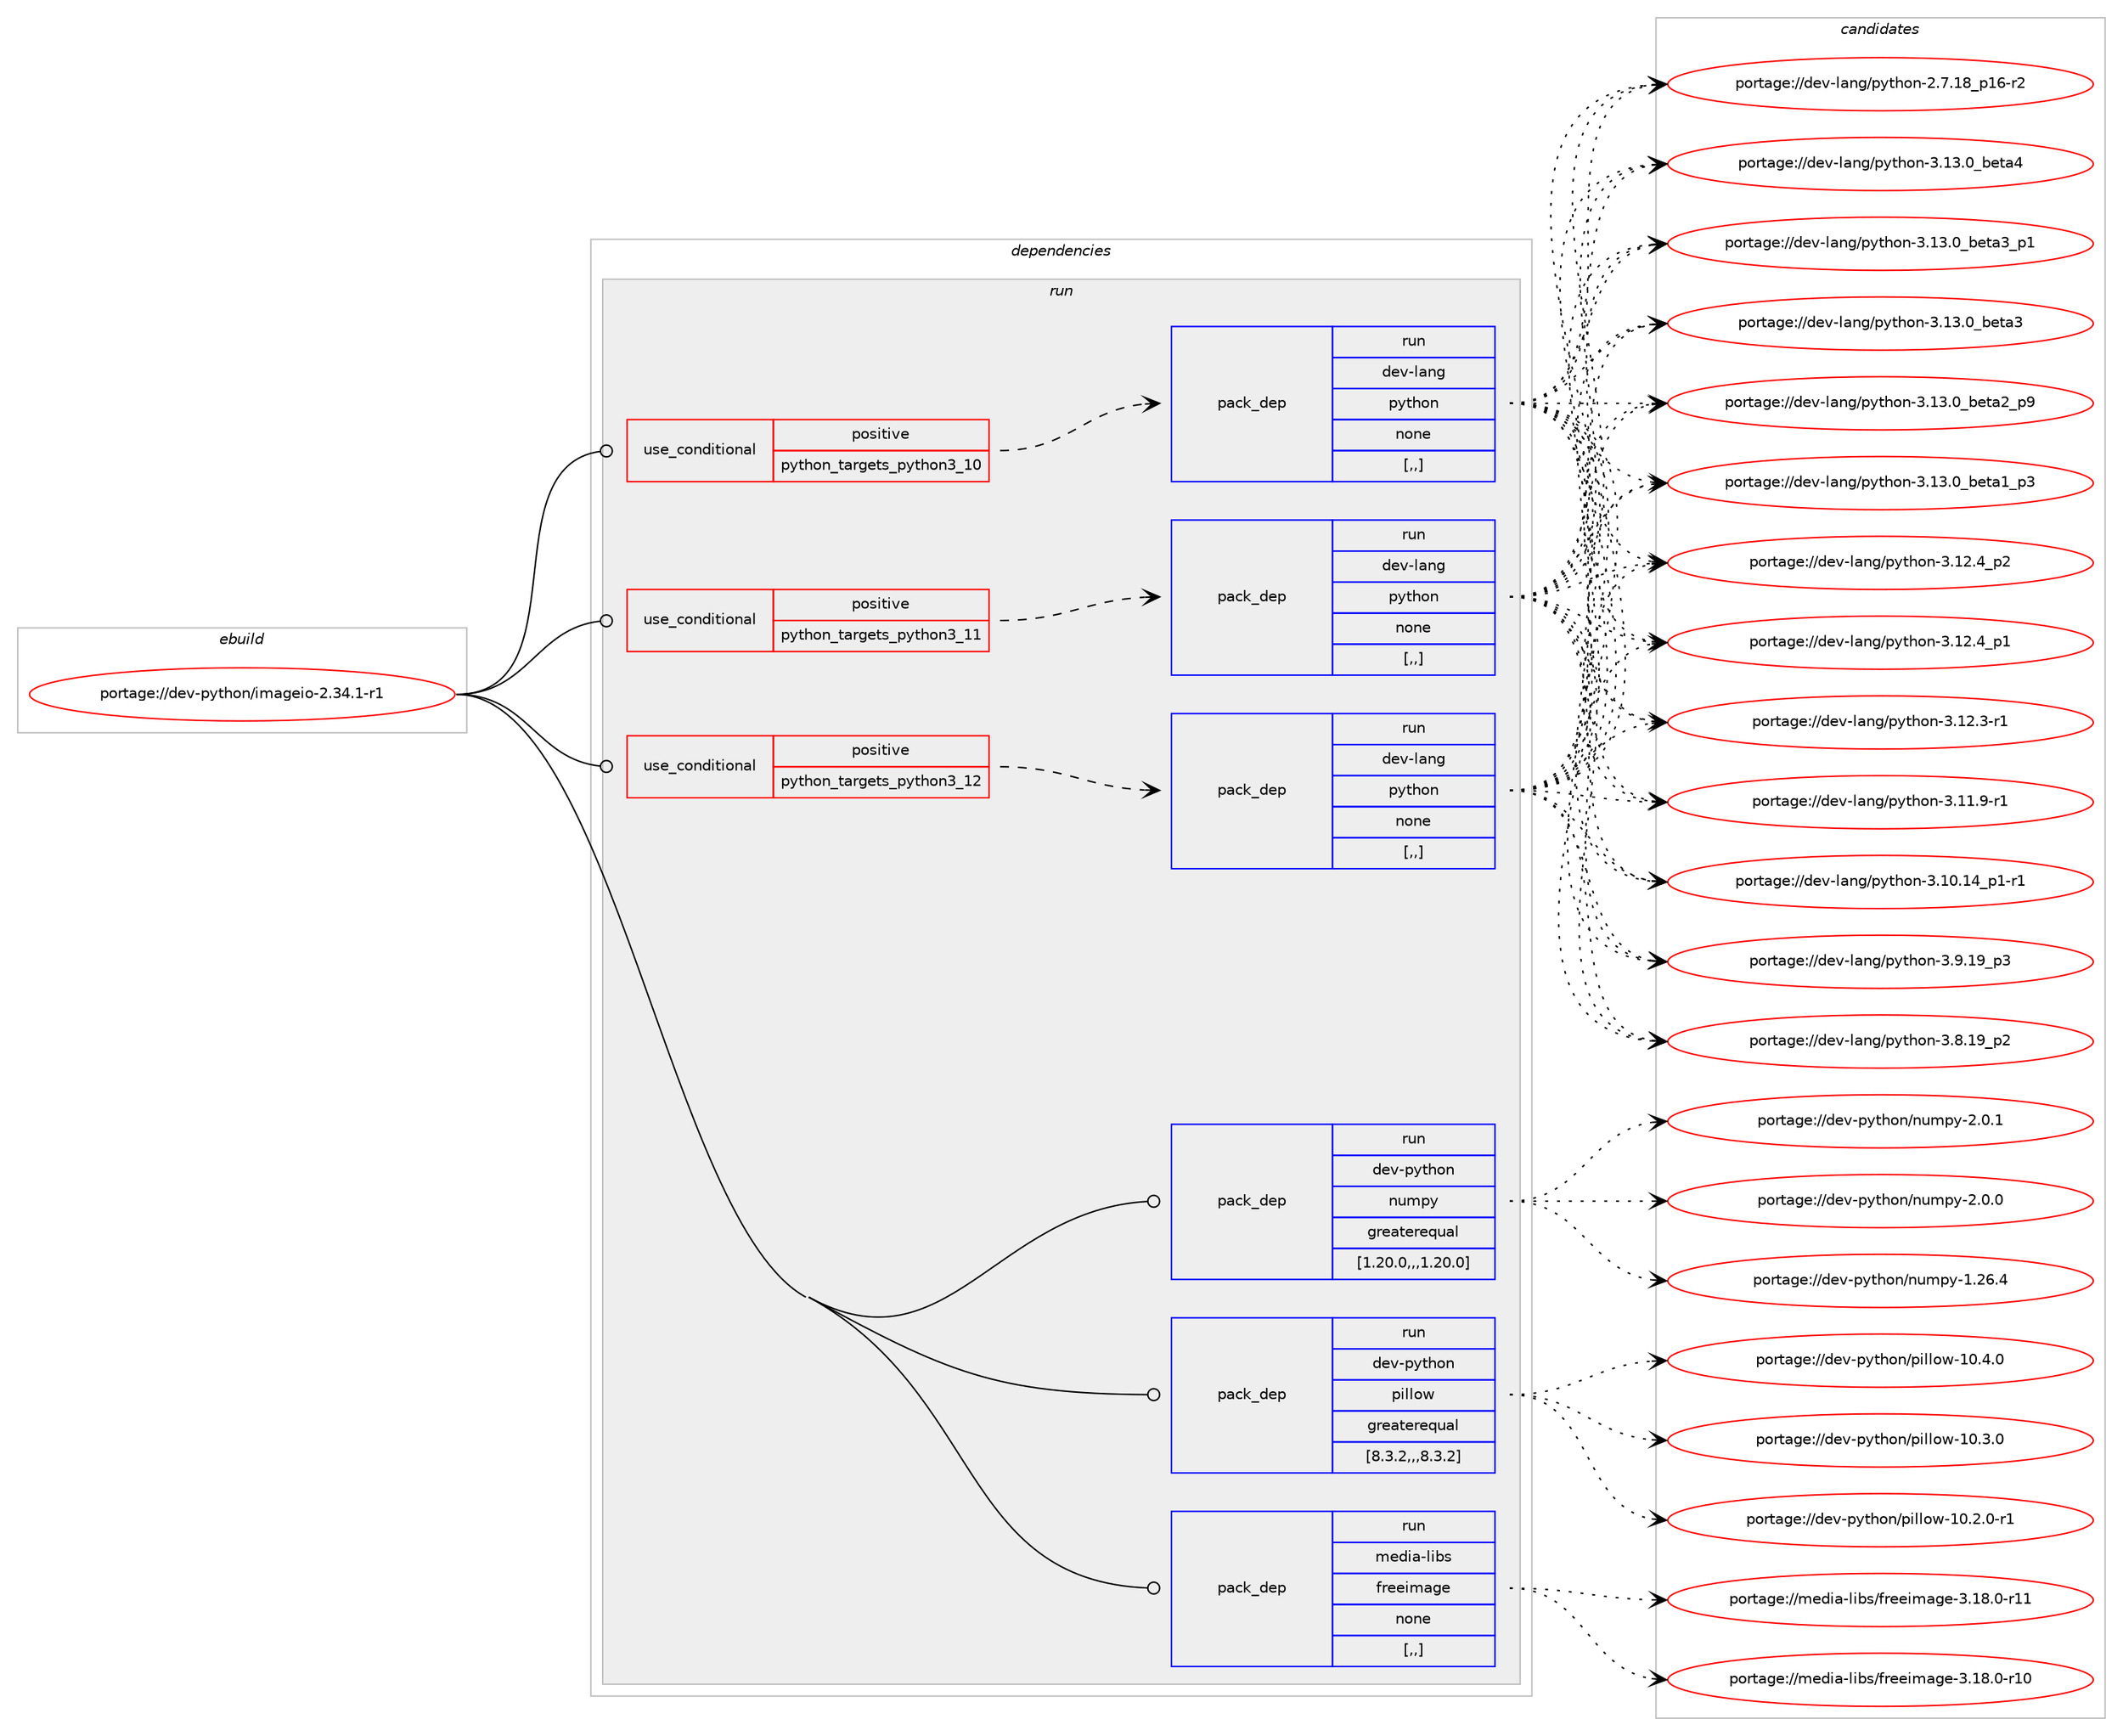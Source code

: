 digraph prolog {

# *************
# Graph options
# *************

newrank=true;
concentrate=true;
compound=true;
graph [rankdir=LR,fontname=Helvetica,fontsize=10,ranksep=1.5];#, ranksep=2.5, nodesep=0.2];
edge  [arrowhead=vee];
node  [fontname=Helvetica,fontsize=10];

# **********
# The ebuild
# **********

subgraph cluster_leftcol {
color=gray;
label=<<i>ebuild</i>>;
id [label="portage://dev-python/imageio-2.34.1-r1", color=red, width=4, href="../dev-python/imageio-2.34.1-r1.svg"];
}

# ****************
# The dependencies
# ****************

subgraph cluster_midcol {
color=gray;
label=<<i>dependencies</i>>;
subgraph cluster_compile {
fillcolor="#eeeeee";
style=filled;
label=<<i>compile</i>>;
}
subgraph cluster_compileandrun {
fillcolor="#eeeeee";
style=filled;
label=<<i>compile and run</i>>;
}
subgraph cluster_run {
fillcolor="#eeeeee";
style=filled;
label=<<i>run</i>>;
subgraph cond33597 {
dependency148401 [label=<<TABLE BORDER="0" CELLBORDER="1" CELLSPACING="0" CELLPADDING="4"><TR><TD ROWSPAN="3" CELLPADDING="10">use_conditional</TD></TR><TR><TD>positive</TD></TR><TR><TD>python_targets_python3_10</TD></TR></TABLE>>, shape=none, color=red];
subgraph pack113554 {
dependency148402 [label=<<TABLE BORDER="0" CELLBORDER="1" CELLSPACING="0" CELLPADDING="4" WIDTH="220"><TR><TD ROWSPAN="6" CELLPADDING="30">pack_dep</TD></TR><TR><TD WIDTH="110">run</TD></TR><TR><TD>dev-lang</TD></TR><TR><TD>python</TD></TR><TR><TD>none</TD></TR><TR><TD>[,,]</TD></TR></TABLE>>, shape=none, color=blue];
}
dependency148401:e -> dependency148402:w [weight=20,style="dashed",arrowhead="vee"];
}
id:e -> dependency148401:w [weight=20,style="solid",arrowhead="odot"];
subgraph cond33598 {
dependency148403 [label=<<TABLE BORDER="0" CELLBORDER="1" CELLSPACING="0" CELLPADDING="4"><TR><TD ROWSPAN="3" CELLPADDING="10">use_conditional</TD></TR><TR><TD>positive</TD></TR><TR><TD>python_targets_python3_11</TD></TR></TABLE>>, shape=none, color=red];
subgraph pack113555 {
dependency148404 [label=<<TABLE BORDER="0" CELLBORDER="1" CELLSPACING="0" CELLPADDING="4" WIDTH="220"><TR><TD ROWSPAN="6" CELLPADDING="30">pack_dep</TD></TR><TR><TD WIDTH="110">run</TD></TR><TR><TD>dev-lang</TD></TR><TR><TD>python</TD></TR><TR><TD>none</TD></TR><TR><TD>[,,]</TD></TR></TABLE>>, shape=none, color=blue];
}
dependency148403:e -> dependency148404:w [weight=20,style="dashed",arrowhead="vee"];
}
id:e -> dependency148403:w [weight=20,style="solid",arrowhead="odot"];
subgraph cond33599 {
dependency148405 [label=<<TABLE BORDER="0" CELLBORDER="1" CELLSPACING="0" CELLPADDING="4"><TR><TD ROWSPAN="3" CELLPADDING="10">use_conditional</TD></TR><TR><TD>positive</TD></TR><TR><TD>python_targets_python3_12</TD></TR></TABLE>>, shape=none, color=red];
subgraph pack113556 {
dependency148406 [label=<<TABLE BORDER="0" CELLBORDER="1" CELLSPACING="0" CELLPADDING="4" WIDTH="220"><TR><TD ROWSPAN="6" CELLPADDING="30">pack_dep</TD></TR><TR><TD WIDTH="110">run</TD></TR><TR><TD>dev-lang</TD></TR><TR><TD>python</TD></TR><TR><TD>none</TD></TR><TR><TD>[,,]</TD></TR></TABLE>>, shape=none, color=blue];
}
dependency148405:e -> dependency148406:w [weight=20,style="dashed",arrowhead="vee"];
}
id:e -> dependency148405:w [weight=20,style="solid",arrowhead="odot"];
subgraph pack113557 {
dependency148407 [label=<<TABLE BORDER="0" CELLBORDER="1" CELLSPACING="0" CELLPADDING="4" WIDTH="220"><TR><TD ROWSPAN="6" CELLPADDING="30">pack_dep</TD></TR><TR><TD WIDTH="110">run</TD></TR><TR><TD>dev-python</TD></TR><TR><TD>numpy</TD></TR><TR><TD>greaterequal</TD></TR><TR><TD>[1.20.0,,,1.20.0]</TD></TR></TABLE>>, shape=none, color=blue];
}
id:e -> dependency148407:w [weight=20,style="solid",arrowhead="odot"];
subgraph pack113558 {
dependency148408 [label=<<TABLE BORDER="0" CELLBORDER="1" CELLSPACING="0" CELLPADDING="4" WIDTH="220"><TR><TD ROWSPAN="6" CELLPADDING="30">pack_dep</TD></TR><TR><TD WIDTH="110">run</TD></TR><TR><TD>dev-python</TD></TR><TR><TD>pillow</TD></TR><TR><TD>greaterequal</TD></TR><TR><TD>[8.3.2,,,8.3.2]</TD></TR></TABLE>>, shape=none, color=blue];
}
id:e -> dependency148408:w [weight=20,style="solid",arrowhead="odot"];
subgraph pack113559 {
dependency148409 [label=<<TABLE BORDER="0" CELLBORDER="1" CELLSPACING="0" CELLPADDING="4" WIDTH="220"><TR><TD ROWSPAN="6" CELLPADDING="30">pack_dep</TD></TR><TR><TD WIDTH="110">run</TD></TR><TR><TD>media-libs</TD></TR><TR><TD>freeimage</TD></TR><TR><TD>none</TD></TR><TR><TD>[,,]</TD></TR></TABLE>>, shape=none, color=blue];
}
id:e -> dependency148409:w [weight=20,style="solid",arrowhead="odot"];
}
}

# **************
# The candidates
# **************

subgraph cluster_choices {
rank=same;
color=gray;
label=<<i>candidates</i>>;

subgraph choice113554 {
color=black;
nodesep=1;
choice1001011184510897110103471121211161041111104551464951464895981011169752 [label="portage://dev-lang/python-3.13.0_beta4", color=red, width=4,href="../dev-lang/python-3.13.0_beta4.svg"];
choice10010111845108971101034711212111610411111045514649514648959810111697519511249 [label="portage://dev-lang/python-3.13.0_beta3_p1", color=red, width=4,href="../dev-lang/python-3.13.0_beta3_p1.svg"];
choice1001011184510897110103471121211161041111104551464951464895981011169751 [label="portage://dev-lang/python-3.13.0_beta3", color=red, width=4,href="../dev-lang/python-3.13.0_beta3.svg"];
choice10010111845108971101034711212111610411111045514649514648959810111697509511257 [label="portage://dev-lang/python-3.13.0_beta2_p9", color=red, width=4,href="../dev-lang/python-3.13.0_beta2_p9.svg"];
choice10010111845108971101034711212111610411111045514649514648959810111697499511251 [label="portage://dev-lang/python-3.13.0_beta1_p3", color=red, width=4,href="../dev-lang/python-3.13.0_beta1_p3.svg"];
choice100101118451089711010347112121116104111110455146495046529511250 [label="portage://dev-lang/python-3.12.4_p2", color=red, width=4,href="../dev-lang/python-3.12.4_p2.svg"];
choice100101118451089711010347112121116104111110455146495046529511249 [label="portage://dev-lang/python-3.12.4_p1", color=red, width=4,href="../dev-lang/python-3.12.4_p1.svg"];
choice100101118451089711010347112121116104111110455146495046514511449 [label="portage://dev-lang/python-3.12.3-r1", color=red, width=4,href="../dev-lang/python-3.12.3-r1.svg"];
choice100101118451089711010347112121116104111110455146494946574511449 [label="portage://dev-lang/python-3.11.9-r1", color=red, width=4,href="../dev-lang/python-3.11.9-r1.svg"];
choice100101118451089711010347112121116104111110455146494846495295112494511449 [label="portage://dev-lang/python-3.10.14_p1-r1", color=red, width=4,href="../dev-lang/python-3.10.14_p1-r1.svg"];
choice100101118451089711010347112121116104111110455146574649579511251 [label="portage://dev-lang/python-3.9.19_p3", color=red, width=4,href="../dev-lang/python-3.9.19_p3.svg"];
choice100101118451089711010347112121116104111110455146564649579511250 [label="portage://dev-lang/python-3.8.19_p2", color=red, width=4,href="../dev-lang/python-3.8.19_p2.svg"];
choice100101118451089711010347112121116104111110455046554649569511249544511450 [label="portage://dev-lang/python-2.7.18_p16-r2", color=red, width=4,href="../dev-lang/python-2.7.18_p16-r2.svg"];
dependency148402:e -> choice1001011184510897110103471121211161041111104551464951464895981011169752:w [style=dotted,weight="100"];
dependency148402:e -> choice10010111845108971101034711212111610411111045514649514648959810111697519511249:w [style=dotted,weight="100"];
dependency148402:e -> choice1001011184510897110103471121211161041111104551464951464895981011169751:w [style=dotted,weight="100"];
dependency148402:e -> choice10010111845108971101034711212111610411111045514649514648959810111697509511257:w [style=dotted,weight="100"];
dependency148402:e -> choice10010111845108971101034711212111610411111045514649514648959810111697499511251:w [style=dotted,weight="100"];
dependency148402:e -> choice100101118451089711010347112121116104111110455146495046529511250:w [style=dotted,weight="100"];
dependency148402:e -> choice100101118451089711010347112121116104111110455146495046529511249:w [style=dotted,weight="100"];
dependency148402:e -> choice100101118451089711010347112121116104111110455146495046514511449:w [style=dotted,weight="100"];
dependency148402:e -> choice100101118451089711010347112121116104111110455146494946574511449:w [style=dotted,weight="100"];
dependency148402:e -> choice100101118451089711010347112121116104111110455146494846495295112494511449:w [style=dotted,weight="100"];
dependency148402:e -> choice100101118451089711010347112121116104111110455146574649579511251:w [style=dotted,weight="100"];
dependency148402:e -> choice100101118451089711010347112121116104111110455146564649579511250:w [style=dotted,weight="100"];
dependency148402:e -> choice100101118451089711010347112121116104111110455046554649569511249544511450:w [style=dotted,weight="100"];
}
subgraph choice113555 {
color=black;
nodesep=1;
choice1001011184510897110103471121211161041111104551464951464895981011169752 [label="portage://dev-lang/python-3.13.0_beta4", color=red, width=4,href="../dev-lang/python-3.13.0_beta4.svg"];
choice10010111845108971101034711212111610411111045514649514648959810111697519511249 [label="portage://dev-lang/python-3.13.0_beta3_p1", color=red, width=4,href="../dev-lang/python-3.13.0_beta3_p1.svg"];
choice1001011184510897110103471121211161041111104551464951464895981011169751 [label="portage://dev-lang/python-3.13.0_beta3", color=red, width=4,href="../dev-lang/python-3.13.0_beta3.svg"];
choice10010111845108971101034711212111610411111045514649514648959810111697509511257 [label="portage://dev-lang/python-3.13.0_beta2_p9", color=red, width=4,href="../dev-lang/python-3.13.0_beta2_p9.svg"];
choice10010111845108971101034711212111610411111045514649514648959810111697499511251 [label="portage://dev-lang/python-3.13.0_beta1_p3", color=red, width=4,href="../dev-lang/python-3.13.0_beta1_p3.svg"];
choice100101118451089711010347112121116104111110455146495046529511250 [label="portage://dev-lang/python-3.12.4_p2", color=red, width=4,href="../dev-lang/python-3.12.4_p2.svg"];
choice100101118451089711010347112121116104111110455146495046529511249 [label="portage://dev-lang/python-3.12.4_p1", color=red, width=4,href="../dev-lang/python-3.12.4_p1.svg"];
choice100101118451089711010347112121116104111110455146495046514511449 [label="portage://dev-lang/python-3.12.3-r1", color=red, width=4,href="../dev-lang/python-3.12.3-r1.svg"];
choice100101118451089711010347112121116104111110455146494946574511449 [label="portage://dev-lang/python-3.11.9-r1", color=red, width=4,href="../dev-lang/python-3.11.9-r1.svg"];
choice100101118451089711010347112121116104111110455146494846495295112494511449 [label="portage://dev-lang/python-3.10.14_p1-r1", color=red, width=4,href="../dev-lang/python-3.10.14_p1-r1.svg"];
choice100101118451089711010347112121116104111110455146574649579511251 [label="portage://dev-lang/python-3.9.19_p3", color=red, width=4,href="../dev-lang/python-3.9.19_p3.svg"];
choice100101118451089711010347112121116104111110455146564649579511250 [label="portage://dev-lang/python-3.8.19_p2", color=red, width=4,href="../dev-lang/python-3.8.19_p2.svg"];
choice100101118451089711010347112121116104111110455046554649569511249544511450 [label="portage://dev-lang/python-2.7.18_p16-r2", color=red, width=4,href="../dev-lang/python-2.7.18_p16-r2.svg"];
dependency148404:e -> choice1001011184510897110103471121211161041111104551464951464895981011169752:w [style=dotted,weight="100"];
dependency148404:e -> choice10010111845108971101034711212111610411111045514649514648959810111697519511249:w [style=dotted,weight="100"];
dependency148404:e -> choice1001011184510897110103471121211161041111104551464951464895981011169751:w [style=dotted,weight="100"];
dependency148404:e -> choice10010111845108971101034711212111610411111045514649514648959810111697509511257:w [style=dotted,weight="100"];
dependency148404:e -> choice10010111845108971101034711212111610411111045514649514648959810111697499511251:w [style=dotted,weight="100"];
dependency148404:e -> choice100101118451089711010347112121116104111110455146495046529511250:w [style=dotted,weight="100"];
dependency148404:e -> choice100101118451089711010347112121116104111110455146495046529511249:w [style=dotted,weight="100"];
dependency148404:e -> choice100101118451089711010347112121116104111110455146495046514511449:w [style=dotted,weight="100"];
dependency148404:e -> choice100101118451089711010347112121116104111110455146494946574511449:w [style=dotted,weight="100"];
dependency148404:e -> choice100101118451089711010347112121116104111110455146494846495295112494511449:w [style=dotted,weight="100"];
dependency148404:e -> choice100101118451089711010347112121116104111110455146574649579511251:w [style=dotted,weight="100"];
dependency148404:e -> choice100101118451089711010347112121116104111110455146564649579511250:w [style=dotted,weight="100"];
dependency148404:e -> choice100101118451089711010347112121116104111110455046554649569511249544511450:w [style=dotted,weight="100"];
}
subgraph choice113556 {
color=black;
nodesep=1;
choice1001011184510897110103471121211161041111104551464951464895981011169752 [label="portage://dev-lang/python-3.13.0_beta4", color=red, width=4,href="../dev-lang/python-3.13.0_beta4.svg"];
choice10010111845108971101034711212111610411111045514649514648959810111697519511249 [label="portage://dev-lang/python-3.13.0_beta3_p1", color=red, width=4,href="../dev-lang/python-3.13.0_beta3_p1.svg"];
choice1001011184510897110103471121211161041111104551464951464895981011169751 [label="portage://dev-lang/python-3.13.0_beta3", color=red, width=4,href="../dev-lang/python-3.13.0_beta3.svg"];
choice10010111845108971101034711212111610411111045514649514648959810111697509511257 [label="portage://dev-lang/python-3.13.0_beta2_p9", color=red, width=4,href="../dev-lang/python-3.13.0_beta2_p9.svg"];
choice10010111845108971101034711212111610411111045514649514648959810111697499511251 [label="portage://dev-lang/python-3.13.0_beta1_p3", color=red, width=4,href="../dev-lang/python-3.13.0_beta1_p3.svg"];
choice100101118451089711010347112121116104111110455146495046529511250 [label="portage://dev-lang/python-3.12.4_p2", color=red, width=4,href="../dev-lang/python-3.12.4_p2.svg"];
choice100101118451089711010347112121116104111110455146495046529511249 [label="portage://dev-lang/python-3.12.4_p1", color=red, width=4,href="../dev-lang/python-3.12.4_p1.svg"];
choice100101118451089711010347112121116104111110455146495046514511449 [label="portage://dev-lang/python-3.12.3-r1", color=red, width=4,href="../dev-lang/python-3.12.3-r1.svg"];
choice100101118451089711010347112121116104111110455146494946574511449 [label="portage://dev-lang/python-3.11.9-r1", color=red, width=4,href="../dev-lang/python-3.11.9-r1.svg"];
choice100101118451089711010347112121116104111110455146494846495295112494511449 [label="portage://dev-lang/python-3.10.14_p1-r1", color=red, width=4,href="../dev-lang/python-3.10.14_p1-r1.svg"];
choice100101118451089711010347112121116104111110455146574649579511251 [label="portage://dev-lang/python-3.9.19_p3", color=red, width=4,href="../dev-lang/python-3.9.19_p3.svg"];
choice100101118451089711010347112121116104111110455146564649579511250 [label="portage://dev-lang/python-3.8.19_p2", color=red, width=4,href="../dev-lang/python-3.8.19_p2.svg"];
choice100101118451089711010347112121116104111110455046554649569511249544511450 [label="portage://dev-lang/python-2.7.18_p16-r2", color=red, width=4,href="../dev-lang/python-2.7.18_p16-r2.svg"];
dependency148406:e -> choice1001011184510897110103471121211161041111104551464951464895981011169752:w [style=dotted,weight="100"];
dependency148406:e -> choice10010111845108971101034711212111610411111045514649514648959810111697519511249:w [style=dotted,weight="100"];
dependency148406:e -> choice1001011184510897110103471121211161041111104551464951464895981011169751:w [style=dotted,weight="100"];
dependency148406:e -> choice10010111845108971101034711212111610411111045514649514648959810111697509511257:w [style=dotted,weight="100"];
dependency148406:e -> choice10010111845108971101034711212111610411111045514649514648959810111697499511251:w [style=dotted,weight="100"];
dependency148406:e -> choice100101118451089711010347112121116104111110455146495046529511250:w [style=dotted,weight="100"];
dependency148406:e -> choice100101118451089711010347112121116104111110455146495046529511249:w [style=dotted,weight="100"];
dependency148406:e -> choice100101118451089711010347112121116104111110455146495046514511449:w [style=dotted,weight="100"];
dependency148406:e -> choice100101118451089711010347112121116104111110455146494946574511449:w [style=dotted,weight="100"];
dependency148406:e -> choice100101118451089711010347112121116104111110455146494846495295112494511449:w [style=dotted,weight="100"];
dependency148406:e -> choice100101118451089711010347112121116104111110455146574649579511251:w [style=dotted,weight="100"];
dependency148406:e -> choice100101118451089711010347112121116104111110455146564649579511250:w [style=dotted,weight="100"];
dependency148406:e -> choice100101118451089711010347112121116104111110455046554649569511249544511450:w [style=dotted,weight="100"];
}
subgraph choice113557 {
color=black;
nodesep=1;
choice1001011184511212111610411111047110117109112121455046484649 [label="portage://dev-python/numpy-2.0.1", color=red, width=4,href="../dev-python/numpy-2.0.1.svg"];
choice1001011184511212111610411111047110117109112121455046484648 [label="portage://dev-python/numpy-2.0.0", color=red, width=4,href="../dev-python/numpy-2.0.0.svg"];
choice100101118451121211161041111104711011710911212145494650544652 [label="portage://dev-python/numpy-1.26.4", color=red, width=4,href="../dev-python/numpy-1.26.4.svg"];
dependency148407:e -> choice1001011184511212111610411111047110117109112121455046484649:w [style=dotted,weight="100"];
dependency148407:e -> choice1001011184511212111610411111047110117109112121455046484648:w [style=dotted,weight="100"];
dependency148407:e -> choice100101118451121211161041111104711011710911212145494650544652:w [style=dotted,weight="100"];
}
subgraph choice113558 {
color=black;
nodesep=1;
choice100101118451121211161041111104711210510810811111945494846524648 [label="portage://dev-python/pillow-10.4.0", color=red, width=4,href="../dev-python/pillow-10.4.0.svg"];
choice100101118451121211161041111104711210510810811111945494846514648 [label="portage://dev-python/pillow-10.3.0", color=red, width=4,href="../dev-python/pillow-10.3.0.svg"];
choice1001011184511212111610411111047112105108108111119454948465046484511449 [label="portage://dev-python/pillow-10.2.0-r1", color=red, width=4,href="../dev-python/pillow-10.2.0-r1.svg"];
dependency148408:e -> choice100101118451121211161041111104711210510810811111945494846524648:w [style=dotted,weight="100"];
dependency148408:e -> choice100101118451121211161041111104711210510810811111945494846514648:w [style=dotted,weight="100"];
dependency148408:e -> choice1001011184511212111610411111047112105108108111119454948465046484511449:w [style=dotted,weight="100"];
}
subgraph choice113559 {
color=black;
nodesep=1;
choice109101100105974510810598115471021141011011051099710310145514649564648451144949 [label="portage://media-libs/freeimage-3.18.0-r11", color=red, width=4,href="../media-libs/freeimage-3.18.0-r11.svg"];
choice109101100105974510810598115471021141011011051099710310145514649564648451144948 [label="portage://media-libs/freeimage-3.18.0-r10", color=red, width=4,href="../media-libs/freeimage-3.18.0-r10.svg"];
dependency148409:e -> choice109101100105974510810598115471021141011011051099710310145514649564648451144949:w [style=dotted,weight="100"];
dependency148409:e -> choice109101100105974510810598115471021141011011051099710310145514649564648451144948:w [style=dotted,weight="100"];
}
}

}
